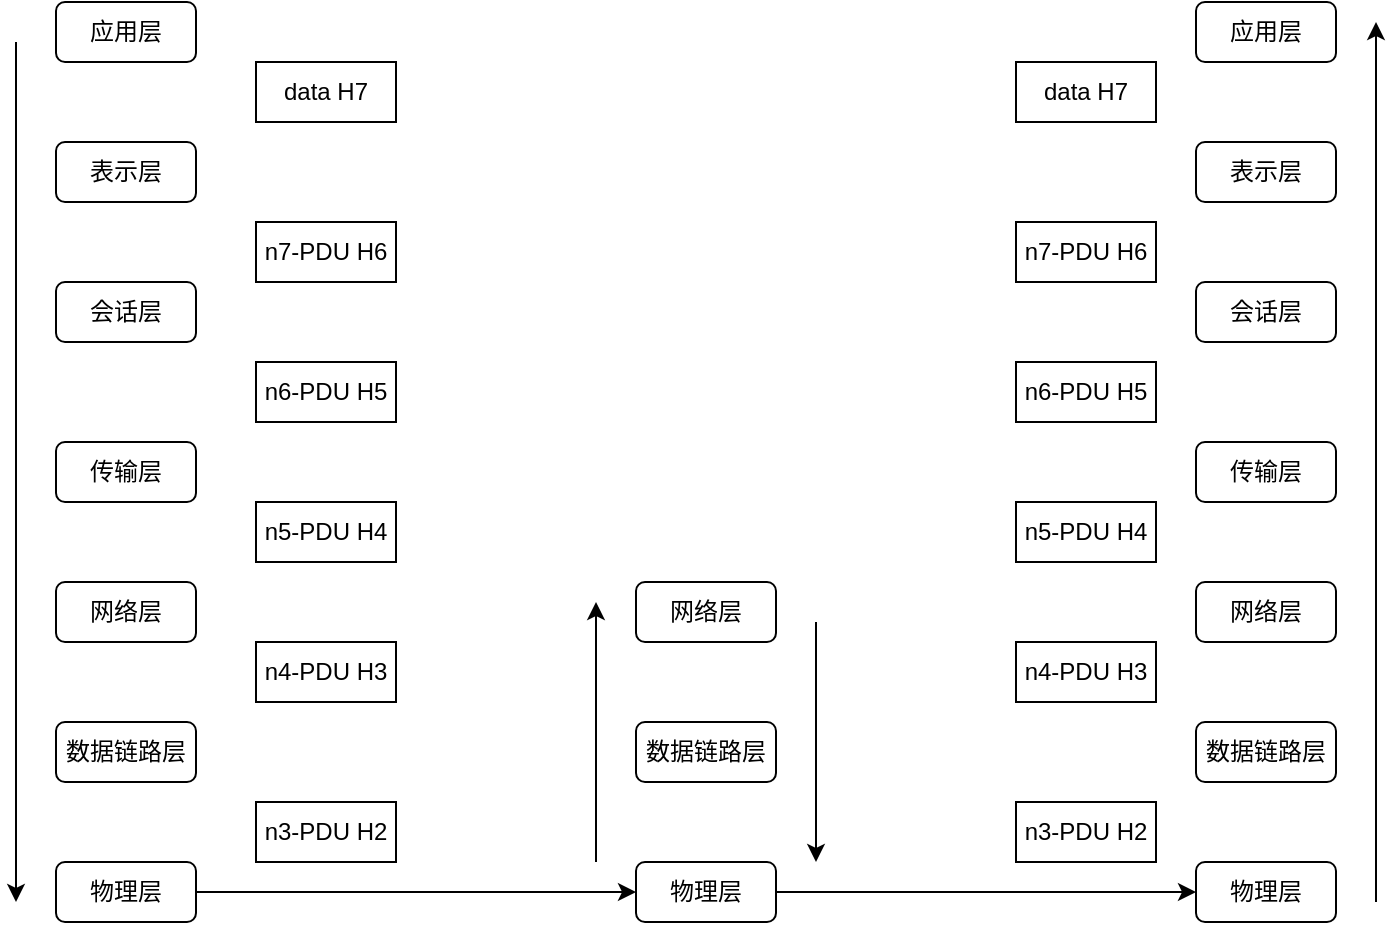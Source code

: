 <mxfile>
    <diagram id="1Dom83xlvuhzjaV-_7sy" name="第 1 页">
        <mxGraphModel dx="744" dy="575" grid="1" gridSize="10" guides="1" tooltips="1" connect="1" arrows="1" fold="1" page="1" pageScale="1" pageWidth="827" pageHeight="1169" math="0" shadow="0">
            <root>
                <mxCell id="0"/>
                <mxCell id="1" parent="0"/>
                <mxCell id="2" value="应用层" style="rounded=1;whiteSpace=wrap;html=1;" vertex="1" parent="1">
                    <mxGeometry x="60" y="80" width="70" height="30" as="geometry"/>
                </mxCell>
                <mxCell id="3" value="表示层" style="rounded=1;whiteSpace=wrap;html=1;" vertex="1" parent="1">
                    <mxGeometry x="60" y="150" width="70" height="30" as="geometry"/>
                </mxCell>
                <mxCell id="4" value="会话层" style="rounded=1;whiteSpace=wrap;html=1;" vertex="1" parent="1">
                    <mxGeometry x="60" y="220" width="70" height="30" as="geometry"/>
                </mxCell>
                <mxCell id="5" value="传输层" style="rounded=1;whiteSpace=wrap;html=1;" vertex="1" parent="1">
                    <mxGeometry x="60" y="300" width="70" height="30" as="geometry"/>
                </mxCell>
                <mxCell id="6" value="网络层" style="rounded=1;whiteSpace=wrap;html=1;" vertex="1" parent="1">
                    <mxGeometry x="60" y="370" width="70" height="30" as="geometry"/>
                </mxCell>
                <mxCell id="7" value="数据链路层" style="rounded=1;whiteSpace=wrap;html=1;" vertex="1" parent="1">
                    <mxGeometry x="60" y="440" width="70" height="30" as="geometry"/>
                </mxCell>
                <mxCell id="8" value="物理层" style="rounded=1;whiteSpace=wrap;html=1;" vertex="1" parent="1">
                    <mxGeometry x="60" y="510" width="70" height="30" as="geometry"/>
                </mxCell>
                <mxCell id="9" value="应用层" style="rounded=1;whiteSpace=wrap;html=1;" vertex="1" parent="1">
                    <mxGeometry x="630" y="80" width="70" height="30" as="geometry"/>
                </mxCell>
                <mxCell id="10" value="表示层" style="rounded=1;whiteSpace=wrap;html=1;" vertex="1" parent="1">
                    <mxGeometry x="630" y="150" width="70" height="30" as="geometry"/>
                </mxCell>
                <mxCell id="11" value="会话层" style="rounded=1;whiteSpace=wrap;html=1;" vertex="1" parent="1">
                    <mxGeometry x="630" y="220" width="70" height="30" as="geometry"/>
                </mxCell>
                <mxCell id="12" value="传输层" style="rounded=1;whiteSpace=wrap;html=1;" vertex="1" parent="1">
                    <mxGeometry x="630" y="300" width="70" height="30" as="geometry"/>
                </mxCell>
                <mxCell id="13" value="网络层" style="rounded=1;whiteSpace=wrap;html=1;" vertex="1" parent="1">
                    <mxGeometry x="630" y="370" width="70" height="30" as="geometry"/>
                </mxCell>
                <mxCell id="14" value="数据链路层" style="rounded=1;whiteSpace=wrap;html=1;" vertex="1" parent="1">
                    <mxGeometry x="630" y="440" width="70" height="30" as="geometry"/>
                </mxCell>
                <mxCell id="15" value="物理层" style="rounded=1;whiteSpace=wrap;html=1;" vertex="1" parent="1">
                    <mxGeometry x="630" y="510" width="70" height="30" as="geometry"/>
                </mxCell>
                <mxCell id="20" value="网络层" style="rounded=1;whiteSpace=wrap;html=1;" vertex="1" parent="1">
                    <mxGeometry x="350" y="370" width="70" height="30" as="geometry"/>
                </mxCell>
                <mxCell id="21" value="数据链路层" style="rounded=1;whiteSpace=wrap;html=1;" vertex="1" parent="1">
                    <mxGeometry x="350" y="440" width="70" height="30" as="geometry"/>
                </mxCell>
                <mxCell id="22" value="物理层" style="rounded=1;whiteSpace=wrap;html=1;" vertex="1" parent="1">
                    <mxGeometry x="350" y="510" width="70" height="30" as="geometry"/>
                </mxCell>
                <mxCell id="24" value="data H7" style="rounded=0;whiteSpace=wrap;html=1;" vertex="1" parent="1">
                    <mxGeometry x="160" y="110" width="70" height="30" as="geometry"/>
                </mxCell>
                <mxCell id="25" value="n7-PDU H6" style="rounded=0;whiteSpace=wrap;html=1;" vertex="1" parent="1">
                    <mxGeometry x="160" y="190" width="70" height="30" as="geometry"/>
                </mxCell>
                <mxCell id="26" value="n6-PDU H5" style="rounded=0;whiteSpace=wrap;html=1;" vertex="1" parent="1">
                    <mxGeometry x="160" y="260" width="70" height="30" as="geometry"/>
                </mxCell>
                <mxCell id="27" value="n5-PDU H4" style="rounded=0;whiteSpace=wrap;html=1;" vertex="1" parent="1">
                    <mxGeometry x="160" y="330" width="70" height="30" as="geometry"/>
                </mxCell>
                <mxCell id="28" value="n4-PDU H3" style="rounded=0;whiteSpace=wrap;html=1;" vertex="1" parent="1">
                    <mxGeometry x="160" y="400" width="70" height="30" as="geometry"/>
                </mxCell>
                <mxCell id="29" value="n3-PDU H2" style="rounded=0;whiteSpace=wrap;html=1;" vertex="1" parent="1">
                    <mxGeometry x="160" y="480" width="70" height="30" as="geometry"/>
                </mxCell>
                <mxCell id="30" value="data H7" style="rounded=0;whiteSpace=wrap;html=1;" vertex="1" parent="1">
                    <mxGeometry x="540" y="110" width="70" height="30" as="geometry"/>
                </mxCell>
                <mxCell id="31" value="n7-PDU H6" style="rounded=0;whiteSpace=wrap;html=1;" vertex="1" parent="1">
                    <mxGeometry x="540" y="190" width="70" height="30" as="geometry"/>
                </mxCell>
                <mxCell id="32" value="n6-PDU H5" style="rounded=0;whiteSpace=wrap;html=1;" vertex="1" parent="1">
                    <mxGeometry x="540" y="260" width="70" height="30" as="geometry"/>
                </mxCell>
                <mxCell id="33" value="n5-PDU H4" style="rounded=0;whiteSpace=wrap;html=1;" vertex="1" parent="1">
                    <mxGeometry x="540" y="330" width="70" height="30" as="geometry"/>
                </mxCell>
                <mxCell id="34" value="n4-PDU H3" style="rounded=0;whiteSpace=wrap;html=1;" vertex="1" parent="1">
                    <mxGeometry x="540" y="400" width="70" height="30" as="geometry"/>
                </mxCell>
                <mxCell id="35" value="n3-PDU H2" style="rounded=0;whiteSpace=wrap;html=1;" vertex="1" parent="1">
                    <mxGeometry x="540" y="480" width="70" height="30" as="geometry"/>
                </mxCell>
                <mxCell id="36" value="" style="endArrow=classic;html=1;exitX=1;exitY=0.5;exitDx=0;exitDy=0;entryX=0;entryY=0.5;entryDx=0;entryDy=0;" edge="1" parent="1" source="8" target="22">
                    <mxGeometry width="50" height="50" relative="1" as="geometry">
                        <mxPoint x="360" y="330" as="sourcePoint"/>
                        <mxPoint x="410" y="280" as="targetPoint"/>
                        <Array as="points">
                            <mxPoint x="220" y="525"/>
                        </Array>
                    </mxGeometry>
                </mxCell>
                <mxCell id="37" value="" style="endArrow=classic;html=1;exitX=1;exitY=0.5;exitDx=0;exitDy=0;entryX=0;entryY=0.5;entryDx=0;entryDy=0;" edge="1" parent="1" source="22" target="15">
                    <mxGeometry width="50" height="50" relative="1" as="geometry">
                        <mxPoint x="360" y="330" as="sourcePoint"/>
                        <mxPoint x="410" y="280" as="targetPoint"/>
                    </mxGeometry>
                </mxCell>
                <mxCell id="38" value="" style="endArrow=classic;html=1;" edge="1" parent="1">
                    <mxGeometry width="50" height="50" relative="1" as="geometry">
                        <mxPoint x="40" y="100" as="sourcePoint"/>
                        <mxPoint x="40" y="530" as="targetPoint"/>
                    </mxGeometry>
                </mxCell>
                <mxCell id="39" value="" style="endArrow=classic;html=1;" edge="1" parent="1">
                    <mxGeometry width="50" height="50" relative="1" as="geometry">
                        <mxPoint x="330" y="510" as="sourcePoint"/>
                        <mxPoint x="330" y="380" as="targetPoint"/>
                    </mxGeometry>
                </mxCell>
                <mxCell id="40" value="" style="endArrow=classic;html=1;" edge="1" parent="1">
                    <mxGeometry width="50" height="50" relative="1" as="geometry">
                        <mxPoint x="440" y="390" as="sourcePoint"/>
                        <mxPoint x="440" y="510" as="targetPoint"/>
                    </mxGeometry>
                </mxCell>
                <mxCell id="41" value="" style="endArrow=classic;html=1;" edge="1" parent="1">
                    <mxGeometry width="50" height="50" relative="1" as="geometry">
                        <mxPoint x="720" y="530" as="sourcePoint"/>
                        <mxPoint x="720" y="90" as="targetPoint"/>
                    </mxGeometry>
                </mxCell>
            </root>
        </mxGraphModel>
    </diagram>
</mxfile>